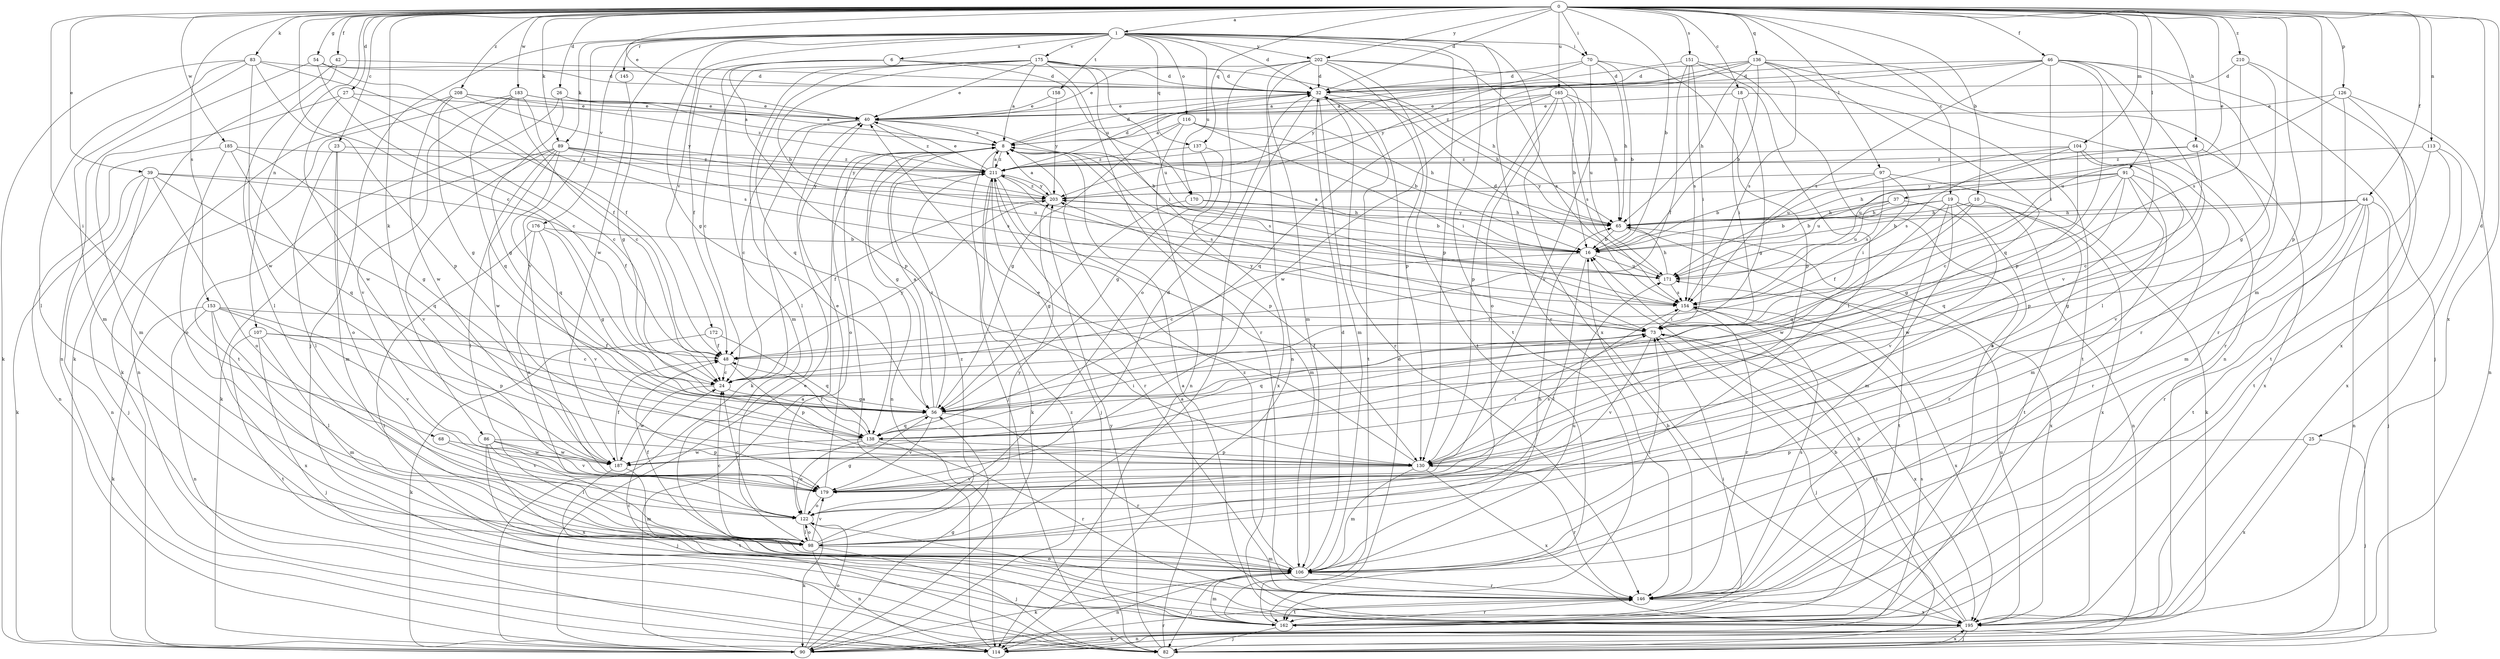 strict digraph  {
0;
1;
6;
8;
10;
16;
18;
19;
23;
24;
25;
26;
27;
32;
37;
39;
40;
42;
44;
46;
48;
54;
56;
64;
65;
68;
70;
73;
82;
83;
86;
89;
90;
91;
97;
98;
104;
106;
107;
113;
114;
116;
122;
126;
130;
136;
137;
138;
145;
146;
151;
153;
154;
158;
162;
165;
170;
171;
172;
175;
176;
179;
183;
185;
187;
195;
202;
203;
208;
210;
211;
0 -> 1  [label=a];
0 -> 10  [label=b];
0 -> 16  [label=b];
0 -> 18  [label=c];
0 -> 19  [label=c];
0 -> 23  [label=c];
0 -> 24  [label=c];
0 -> 25  [label=d];
0 -> 26  [label=d];
0 -> 27  [label=d];
0 -> 32  [label=d];
0 -> 37  [label=e];
0 -> 39  [label=e];
0 -> 40  [label=e];
0 -> 42  [label=f];
0 -> 44  [label=f];
0 -> 46  [label=f];
0 -> 54  [label=g];
0 -> 64  [label=h];
0 -> 68  [label=i];
0 -> 70  [label=i];
0 -> 83  [label=k];
0 -> 86  [label=k];
0 -> 89  [label=k];
0 -> 91  [label=l];
0 -> 97  [label=l];
0 -> 104  [label=m];
0 -> 106  [label=m];
0 -> 107  [label=n];
0 -> 113  [label=n];
0 -> 126  [label=p];
0 -> 130  [label=p];
0 -> 136  [label=q];
0 -> 137  [label=q];
0 -> 151  [label=s];
0 -> 153  [label=s];
0 -> 165  [label=u];
0 -> 183  [label=w];
0 -> 185  [label=w];
0 -> 195  [label=x];
0 -> 202  [label=y];
0 -> 208  [label=z];
0 -> 210  [label=z];
1 -> 6  [label=a];
1 -> 32  [label=d];
1 -> 56  [label=g];
1 -> 70  [label=i];
1 -> 82  [label=j];
1 -> 89  [label=k];
1 -> 116  [label=o];
1 -> 130  [label=p];
1 -> 137  [label=q];
1 -> 145  [label=r];
1 -> 146  [label=r];
1 -> 158  [label=t];
1 -> 162  [label=t];
1 -> 170  [label=u];
1 -> 172  [label=v];
1 -> 175  [label=v];
1 -> 176  [label=v];
1 -> 179  [label=v];
1 -> 187  [label=w];
1 -> 195  [label=x];
1 -> 202  [label=y];
6 -> 32  [label=d];
6 -> 48  [label=f];
6 -> 106  [label=m];
6 -> 130  [label=p];
6 -> 170  [label=u];
8 -> 32  [label=d];
8 -> 56  [label=g];
8 -> 82  [label=j];
8 -> 114  [label=n];
8 -> 122  [label=o];
8 -> 130  [label=p];
8 -> 154  [label=s];
8 -> 211  [label=z];
10 -> 48  [label=f];
10 -> 65  [label=h];
10 -> 138  [label=q];
10 -> 162  [label=t];
16 -> 8  [label=a];
16 -> 24  [label=c];
16 -> 98  [label=l];
16 -> 171  [label=u];
18 -> 40  [label=e];
18 -> 56  [label=g];
18 -> 73  [label=i];
18 -> 162  [label=t];
19 -> 16  [label=b];
19 -> 65  [label=h];
19 -> 106  [label=m];
19 -> 114  [label=n];
19 -> 146  [label=r];
19 -> 179  [label=v];
19 -> 187  [label=w];
19 -> 195  [label=x];
23 -> 98  [label=l];
23 -> 106  [label=m];
23 -> 122  [label=o];
23 -> 211  [label=z];
24 -> 56  [label=g];
24 -> 187  [label=w];
24 -> 203  [label=y];
25 -> 82  [label=j];
25 -> 130  [label=p];
25 -> 195  [label=x];
26 -> 8  [label=a];
26 -> 40  [label=e];
26 -> 56  [label=g];
26 -> 162  [label=t];
27 -> 24  [label=c];
27 -> 40  [label=e];
27 -> 106  [label=m];
27 -> 187  [label=w];
32 -> 40  [label=e];
32 -> 65  [label=h];
32 -> 98  [label=l];
32 -> 106  [label=m];
32 -> 146  [label=r];
32 -> 162  [label=t];
37 -> 16  [label=b];
37 -> 65  [label=h];
37 -> 171  [label=u];
37 -> 187  [label=w];
39 -> 48  [label=f];
39 -> 82  [label=j];
39 -> 90  [label=k];
39 -> 114  [label=n];
39 -> 122  [label=o];
39 -> 138  [label=q];
39 -> 203  [label=y];
40 -> 8  [label=a];
40 -> 16  [label=b];
40 -> 24  [label=c];
40 -> 90  [label=k];
40 -> 211  [label=z];
42 -> 32  [label=d];
42 -> 90  [label=k];
42 -> 98  [label=l];
44 -> 16  [label=b];
44 -> 56  [label=g];
44 -> 65  [label=h];
44 -> 82  [label=j];
44 -> 114  [label=n];
44 -> 146  [label=r];
44 -> 162  [label=t];
46 -> 8  [label=a];
46 -> 32  [label=d];
46 -> 73  [label=i];
46 -> 82  [label=j];
46 -> 98  [label=l];
46 -> 130  [label=p];
46 -> 146  [label=r];
46 -> 154  [label=s];
46 -> 179  [label=v];
46 -> 211  [label=z];
48 -> 24  [label=c];
48 -> 130  [label=p];
54 -> 24  [label=c];
54 -> 32  [label=d];
54 -> 48  [label=f];
54 -> 114  [label=n];
56 -> 8  [label=a];
56 -> 138  [label=q];
56 -> 146  [label=r];
56 -> 179  [label=v];
56 -> 211  [label=z];
64 -> 24  [label=c];
64 -> 171  [label=u];
64 -> 195  [label=x];
64 -> 211  [label=z];
65 -> 16  [label=b];
65 -> 162  [label=t];
65 -> 195  [label=x];
65 -> 203  [label=y];
68 -> 179  [label=v];
68 -> 187  [label=w];
70 -> 16  [label=b];
70 -> 32  [label=d];
70 -> 65  [label=h];
70 -> 130  [label=p];
70 -> 179  [label=v];
70 -> 203  [label=y];
73 -> 48  [label=f];
73 -> 82  [label=j];
73 -> 138  [label=q];
73 -> 179  [label=v];
73 -> 195  [label=x];
73 -> 203  [label=y];
82 -> 8  [label=a];
82 -> 195  [label=x];
82 -> 203  [label=y];
83 -> 32  [label=d];
83 -> 48  [label=f];
83 -> 90  [label=k];
83 -> 98  [label=l];
83 -> 106  [label=m];
83 -> 130  [label=p];
83 -> 187  [label=w];
86 -> 82  [label=j];
86 -> 98  [label=l];
86 -> 130  [label=p];
86 -> 179  [label=v];
86 -> 187  [label=w];
86 -> 195  [label=x];
89 -> 90  [label=k];
89 -> 98  [label=l];
89 -> 138  [label=q];
89 -> 154  [label=s];
89 -> 171  [label=u];
89 -> 179  [label=v];
89 -> 187  [label=w];
89 -> 203  [label=y];
89 -> 211  [label=z];
90 -> 8  [label=a];
90 -> 16  [label=b];
90 -> 40  [label=e];
90 -> 56  [label=g];
90 -> 122  [label=o];
90 -> 146  [label=r];
90 -> 154  [label=s];
90 -> 211  [label=z];
91 -> 56  [label=g];
91 -> 65  [label=h];
91 -> 106  [label=m];
91 -> 122  [label=o];
91 -> 138  [label=q];
91 -> 146  [label=r];
91 -> 171  [label=u];
91 -> 203  [label=y];
97 -> 16  [label=b];
97 -> 73  [label=i];
97 -> 90  [label=k];
97 -> 154  [label=s];
97 -> 203  [label=y];
98 -> 24  [label=c];
98 -> 48  [label=f];
98 -> 82  [label=j];
98 -> 106  [label=m];
98 -> 114  [label=n];
98 -> 122  [label=o];
98 -> 179  [label=v];
98 -> 203  [label=y];
98 -> 211  [label=z];
104 -> 24  [label=c];
104 -> 130  [label=p];
104 -> 154  [label=s];
104 -> 171  [label=u];
104 -> 179  [label=v];
104 -> 211  [label=z];
106 -> 32  [label=d];
106 -> 65  [label=h];
106 -> 73  [label=i];
106 -> 82  [label=j];
106 -> 90  [label=k];
106 -> 114  [label=n];
106 -> 146  [label=r];
106 -> 171  [label=u];
106 -> 211  [label=z];
107 -> 24  [label=c];
107 -> 48  [label=f];
107 -> 82  [label=j];
107 -> 106  [label=m];
107 -> 162  [label=t];
113 -> 106  [label=m];
113 -> 162  [label=t];
113 -> 195  [label=x];
113 -> 211  [label=z];
114 -> 8  [label=a];
116 -> 8  [label=a];
116 -> 16  [label=b];
116 -> 56  [label=g];
116 -> 65  [label=h];
116 -> 73  [label=i];
116 -> 114  [label=n];
122 -> 24  [label=c];
122 -> 56  [label=g];
122 -> 90  [label=k];
122 -> 98  [label=l];
126 -> 40  [label=e];
126 -> 114  [label=n];
126 -> 146  [label=r];
126 -> 162  [label=t];
126 -> 171  [label=u];
130 -> 40  [label=e];
130 -> 73  [label=i];
130 -> 106  [label=m];
130 -> 146  [label=r];
130 -> 179  [label=v];
130 -> 195  [label=x];
136 -> 8  [label=a];
136 -> 16  [label=b];
136 -> 32  [label=d];
136 -> 65  [label=h];
136 -> 114  [label=n];
136 -> 138  [label=q];
136 -> 146  [label=r];
136 -> 154  [label=s];
136 -> 203  [label=y];
137 -> 56  [label=g];
137 -> 195  [label=x];
137 -> 211  [label=z];
138 -> 48  [label=f];
138 -> 73  [label=i];
138 -> 122  [label=o];
138 -> 130  [label=p];
138 -> 146  [label=r];
138 -> 187  [label=w];
145 -> 56  [label=g];
146 -> 16  [label=b];
146 -> 122  [label=o];
146 -> 154  [label=s];
146 -> 162  [label=t];
146 -> 195  [label=x];
151 -> 32  [label=d];
151 -> 48  [label=f];
151 -> 73  [label=i];
151 -> 98  [label=l];
151 -> 154  [label=s];
151 -> 162  [label=t];
153 -> 73  [label=i];
153 -> 90  [label=k];
153 -> 98  [label=l];
153 -> 114  [label=n];
153 -> 130  [label=p];
153 -> 179  [label=v];
153 -> 195  [label=x];
154 -> 73  [label=i];
154 -> 146  [label=r];
154 -> 195  [label=x];
158 -> 40  [label=e];
158 -> 203  [label=y];
162 -> 32  [label=d];
162 -> 73  [label=i];
162 -> 82  [label=j];
162 -> 106  [label=m];
162 -> 146  [label=r];
165 -> 16  [label=b];
165 -> 40  [label=e];
165 -> 65  [label=h];
165 -> 122  [label=o];
165 -> 130  [label=p];
165 -> 138  [label=q];
165 -> 154  [label=s];
165 -> 187  [label=w];
170 -> 16  [label=b];
170 -> 56  [label=g];
170 -> 65  [label=h];
171 -> 32  [label=d];
171 -> 65  [label=h];
171 -> 154  [label=s];
172 -> 48  [label=f];
172 -> 90  [label=k];
172 -> 138  [label=q];
175 -> 8  [label=a];
175 -> 16  [label=b];
175 -> 24  [label=c];
175 -> 32  [label=d];
175 -> 40  [label=e];
175 -> 65  [label=h];
175 -> 73  [label=i];
175 -> 98  [label=l];
175 -> 138  [label=q];
175 -> 146  [label=r];
175 -> 171  [label=u];
176 -> 16  [label=b];
176 -> 56  [label=g];
176 -> 122  [label=o];
176 -> 162  [label=t];
176 -> 179  [label=v];
179 -> 32  [label=d];
179 -> 40  [label=e];
179 -> 122  [label=o];
179 -> 154  [label=s];
183 -> 8  [label=a];
183 -> 24  [label=c];
183 -> 40  [label=e];
183 -> 90  [label=k];
183 -> 138  [label=q];
183 -> 154  [label=s];
183 -> 179  [label=v];
185 -> 56  [label=g];
185 -> 114  [label=n];
185 -> 122  [label=o];
185 -> 138  [label=q];
185 -> 211  [label=z];
187 -> 48  [label=f];
187 -> 106  [label=m];
187 -> 162  [label=t];
195 -> 8  [label=a];
195 -> 16  [label=b];
195 -> 24  [label=c];
195 -> 73  [label=i];
195 -> 82  [label=j];
195 -> 90  [label=k];
195 -> 114  [label=n];
195 -> 171  [label=u];
202 -> 32  [label=d];
202 -> 40  [label=e];
202 -> 106  [label=m];
202 -> 114  [label=n];
202 -> 122  [label=o];
202 -> 130  [label=p];
202 -> 154  [label=s];
202 -> 162  [label=t];
202 -> 171  [label=u];
203 -> 8  [label=a];
203 -> 48  [label=f];
203 -> 65  [label=h];
203 -> 211  [label=z];
208 -> 40  [label=e];
208 -> 56  [label=g];
208 -> 114  [label=n];
208 -> 187  [label=w];
208 -> 203  [label=y];
208 -> 211  [label=z];
210 -> 32  [label=d];
210 -> 56  [label=g];
210 -> 154  [label=s];
210 -> 195  [label=x];
211 -> 8  [label=a];
211 -> 32  [label=d];
211 -> 40  [label=e];
211 -> 82  [label=j];
211 -> 90  [label=k];
211 -> 106  [label=m];
211 -> 146  [label=r];
211 -> 154  [label=s];
211 -> 203  [label=y];
}

